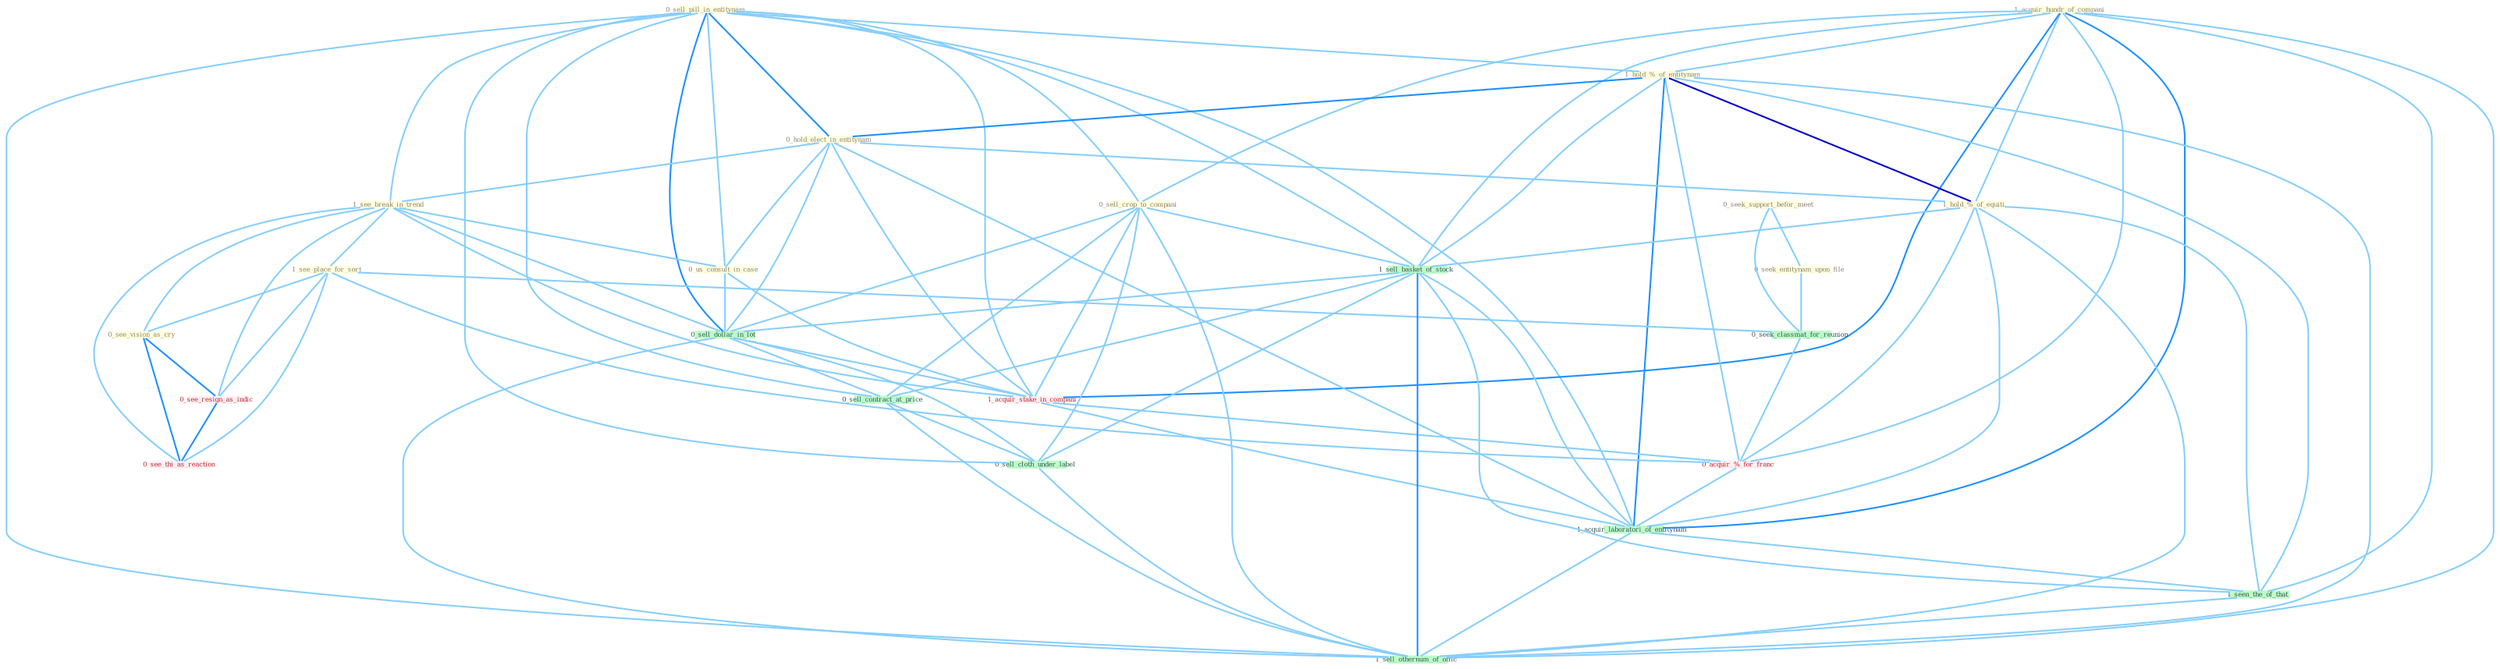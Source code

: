 Graph G{ 
    node
    [shape=polygon,style=filled,width=.5,height=.06,color="#BDFCC9",fixedsize=true,fontsize=4,
    fontcolor="#2f4f4f"];
    {node
    [color="#ffffe0", fontcolor="#8b7d6b"] "0_sell_pill_in_entitynam " "1_acquir_hundr_of_compani " "1_hold_%_of_entitynam " "0_hold_elect_in_entitynam " "1_see_break_in_trend " "0_seek_support_befor_meet " "0_seek_entitynam_upon_file " "0_sell_crop_to_compani " "1_see_place_for_sort " "1_hold_%_of_equiti " "0_see_vision_as_cry " "0_us_consult_in_case "}
{node [color="#fff0f5", fontcolor="#b22222"] "0_see_resign_as_indic " "1_acquir_stake_in_compani " "0_acquir_%_for_franc " "0_see_thi_as_reaction "}
edge [color="#B0E2FF"];

	"0_sell_pill_in_entitynam " -- "1_hold_%_of_entitynam " [w="1", color="#87cefa" ];
	"0_sell_pill_in_entitynam " -- "0_hold_elect_in_entitynam " [w="2", color="#1e90ff" , len=0.8];
	"0_sell_pill_in_entitynam " -- "1_see_break_in_trend " [w="1", color="#87cefa" ];
	"0_sell_pill_in_entitynam " -- "0_sell_crop_to_compani " [w="1", color="#87cefa" ];
	"0_sell_pill_in_entitynam " -- "0_us_consult_in_case " [w="1", color="#87cefa" ];
	"0_sell_pill_in_entitynam " -- "1_sell_basket_of_stock " [w="1", color="#87cefa" ];
	"0_sell_pill_in_entitynam " -- "0_sell_dollar_in_lot " [w="2", color="#1e90ff" , len=0.8];
	"0_sell_pill_in_entitynam " -- "1_acquir_stake_in_compani " [w="1", color="#87cefa" ];
	"0_sell_pill_in_entitynam " -- "0_sell_contract_at_price " [w="1", color="#87cefa" ];
	"0_sell_pill_in_entitynam " -- "1_acquir_laboratori_of_entitynam " [w="1", color="#87cefa" ];
	"0_sell_pill_in_entitynam " -- "0_sell_cloth_under_label " [w="1", color="#87cefa" ];
	"0_sell_pill_in_entitynam " -- "1_sell_othernum_of_offic " [w="1", color="#87cefa" ];
	"1_acquir_hundr_of_compani " -- "1_hold_%_of_entitynam " [w="1", color="#87cefa" ];
	"1_acquir_hundr_of_compani " -- "0_sell_crop_to_compani " [w="1", color="#87cefa" ];
	"1_acquir_hundr_of_compani " -- "1_hold_%_of_equiti " [w="1", color="#87cefa" ];
	"1_acquir_hundr_of_compani " -- "1_sell_basket_of_stock " [w="1", color="#87cefa" ];
	"1_acquir_hundr_of_compani " -- "1_acquir_stake_in_compani " [w="2", color="#1e90ff" , len=0.8];
	"1_acquir_hundr_of_compani " -- "0_acquir_%_for_franc " [w="1", color="#87cefa" ];
	"1_acquir_hundr_of_compani " -- "1_acquir_laboratori_of_entitynam " [w="2", color="#1e90ff" , len=0.8];
	"1_acquir_hundr_of_compani " -- "1_seen_the_of_that " [w="1", color="#87cefa" ];
	"1_acquir_hundr_of_compani " -- "1_sell_othernum_of_offic " [w="1", color="#87cefa" ];
	"1_hold_%_of_entitynam " -- "0_hold_elect_in_entitynam " [w="2", color="#1e90ff" , len=0.8];
	"1_hold_%_of_entitynam " -- "1_hold_%_of_equiti " [w="3", color="#0000cd" , len=0.6];
	"1_hold_%_of_entitynam " -- "1_sell_basket_of_stock " [w="1", color="#87cefa" ];
	"1_hold_%_of_entitynam " -- "0_acquir_%_for_franc " [w="1", color="#87cefa" ];
	"1_hold_%_of_entitynam " -- "1_acquir_laboratori_of_entitynam " [w="2", color="#1e90ff" , len=0.8];
	"1_hold_%_of_entitynam " -- "1_seen_the_of_that " [w="1", color="#87cefa" ];
	"1_hold_%_of_entitynam " -- "1_sell_othernum_of_offic " [w="1", color="#87cefa" ];
	"0_hold_elect_in_entitynam " -- "1_see_break_in_trend " [w="1", color="#87cefa" ];
	"0_hold_elect_in_entitynam " -- "1_hold_%_of_equiti " [w="1", color="#87cefa" ];
	"0_hold_elect_in_entitynam " -- "0_us_consult_in_case " [w="1", color="#87cefa" ];
	"0_hold_elect_in_entitynam " -- "0_sell_dollar_in_lot " [w="1", color="#87cefa" ];
	"0_hold_elect_in_entitynam " -- "1_acquir_stake_in_compani " [w="1", color="#87cefa" ];
	"0_hold_elect_in_entitynam " -- "1_acquir_laboratori_of_entitynam " [w="1", color="#87cefa" ];
	"1_see_break_in_trend " -- "1_see_place_for_sort " [w="1", color="#87cefa" ];
	"1_see_break_in_trend " -- "0_see_vision_as_cry " [w="1", color="#87cefa" ];
	"1_see_break_in_trend " -- "0_us_consult_in_case " [w="1", color="#87cefa" ];
	"1_see_break_in_trend " -- "0_sell_dollar_in_lot " [w="1", color="#87cefa" ];
	"1_see_break_in_trend " -- "0_see_resign_as_indic " [w="1", color="#87cefa" ];
	"1_see_break_in_trend " -- "1_acquir_stake_in_compani " [w="1", color="#87cefa" ];
	"1_see_break_in_trend " -- "0_see_thi_as_reaction " [w="1", color="#87cefa" ];
	"0_seek_support_befor_meet " -- "0_seek_entitynam_upon_file " [w="1", color="#87cefa" ];
	"0_seek_support_befor_meet " -- "0_seek_classmat_for_reunion " [w="1", color="#87cefa" ];
	"0_seek_entitynam_upon_file " -- "0_seek_classmat_for_reunion " [w="1", color="#87cefa" ];
	"0_sell_crop_to_compani " -- "1_sell_basket_of_stock " [w="1", color="#87cefa" ];
	"0_sell_crop_to_compani " -- "0_sell_dollar_in_lot " [w="1", color="#87cefa" ];
	"0_sell_crop_to_compani " -- "1_acquir_stake_in_compani " [w="1", color="#87cefa" ];
	"0_sell_crop_to_compani " -- "0_sell_contract_at_price " [w="1", color="#87cefa" ];
	"0_sell_crop_to_compani " -- "0_sell_cloth_under_label " [w="1", color="#87cefa" ];
	"0_sell_crop_to_compani " -- "1_sell_othernum_of_offic " [w="1", color="#87cefa" ];
	"1_see_place_for_sort " -- "0_see_vision_as_cry " [w="1", color="#87cefa" ];
	"1_see_place_for_sort " -- "0_seek_classmat_for_reunion " [w="1", color="#87cefa" ];
	"1_see_place_for_sort " -- "0_see_resign_as_indic " [w="1", color="#87cefa" ];
	"1_see_place_for_sort " -- "0_acquir_%_for_franc " [w="1", color="#87cefa" ];
	"1_see_place_for_sort " -- "0_see_thi_as_reaction " [w="1", color="#87cefa" ];
	"1_hold_%_of_equiti " -- "1_sell_basket_of_stock " [w="1", color="#87cefa" ];
	"1_hold_%_of_equiti " -- "0_acquir_%_for_franc " [w="1", color="#87cefa" ];
	"1_hold_%_of_equiti " -- "1_acquir_laboratori_of_entitynam " [w="1", color="#87cefa" ];
	"1_hold_%_of_equiti " -- "1_seen_the_of_that " [w="1", color="#87cefa" ];
	"1_hold_%_of_equiti " -- "1_sell_othernum_of_offic " [w="1", color="#87cefa" ];
	"0_see_vision_as_cry " -- "0_see_resign_as_indic " [w="2", color="#1e90ff" , len=0.8];
	"0_see_vision_as_cry " -- "0_see_thi_as_reaction " [w="2", color="#1e90ff" , len=0.8];
	"0_us_consult_in_case " -- "0_sell_dollar_in_lot " [w="1", color="#87cefa" ];
	"0_us_consult_in_case " -- "1_acquir_stake_in_compani " [w="1", color="#87cefa" ];
	"0_seek_classmat_for_reunion " -- "0_acquir_%_for_franc " [w="1", color="#87cefa" ];
	"1_sell_basket_of_stock " -- "0_sell_dollar_in_lot " [w="1", color="#87cefa" ];
	"1_sell_basket_of_stock " -- "0_sell_contract_at_price " [w="1", color="#87cefa" ];
	"1_sell_basket_of_stock " -- "1_acquir_laboratori_of_entitynam " [w="1", color="#87cefa" ];
	"1_sell_basket_of_stock " -- "0_sell_cloth_under_label " [w="1", color="#87cefa" ];
	"1_sell_basket_of_stock " -- "1_seen_the_of_that " [w="1", color="#87cefa" ];
	"1_sell_basket_of_stock " -- "1_sell_othernum_of_offic " [w="2", color="#1e90ff" , len=0.8];
	"0_sell_dollar_in_lot " -- "1_acquir_stake_in_compani " [w="1", color="#87cefa" ];
	"0_sell_dollar_in_lot " -- "0_sell_contract_at_price " [w="1", color="#87cefa" ];
	"0_sell_dollar_in_lot " -- "0_sell_cloth_under_label " [w="1", color="#87cefa" ];
	"0_sell_dollar_in_lot " -- "1_sell_othernum_of_offic " [w="1", color="#87cefa" ];
	"0_see_resign_as_indic " -- "0_see_thi_as_reaction " [w="2", color="#1e90ff" , len=0.8];
	"1_acquir_stake_in_compani " -- "0_acquir_%_for_franc " [w="1", color="#87cefa" ];
	"1_acquir_stake_in_compani " -- "1_acquir_laboratori_of_entitynam " [w="1", color="#87cefa" ];
	"0_acquir_%_for_franc " -- "1_acquir_laboratori_of_entitynam " [w="1", color="#87cefa" ];
	"0_sell_contract_at_price " -- "0_sell_cloth_under_label " [w="1", color="#87cefa" ];
	"0_sell_contract_at_price " -- "1_sell_othernum_of_offic " [w="1", color="#87cefa" ];
	"1_acquir_laboratori_of_entitynam " -- "1_seen_the_of_that " [w="1", color="#87cefa" ];
	"1_acquir_laboratori_of_entitynam " -- "1_sell_othernum_of_offic " [w="1", color="#87cefa" ];
	"0_sell_cloth_under_label " -- "1_sell_othernum_of_offic " [w="1", color="#87cefa" ];
	"1_seen_the_of_that " -- "1_sell_othernum_of_offic " [w="1", color="#87cefa" ];
}